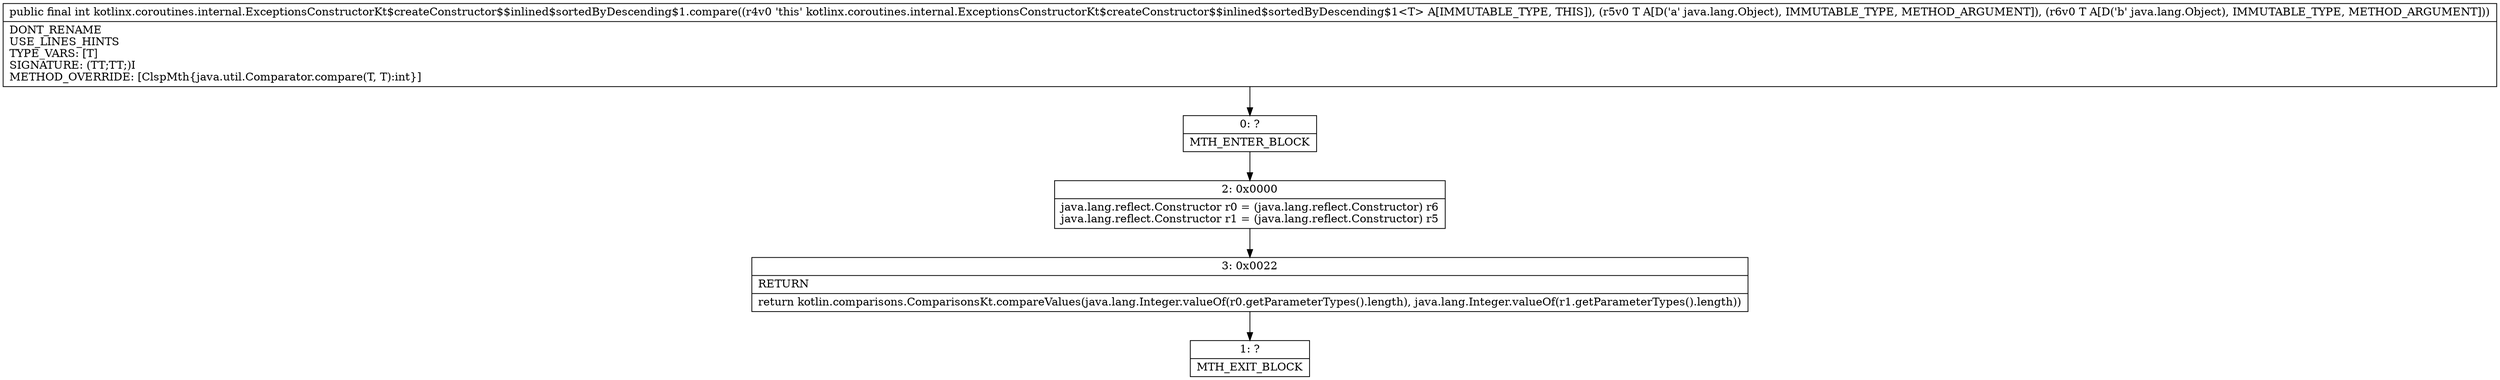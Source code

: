 digraph "CFG forkotlinx.coroutines.internal.ExceptionsConstructorKt$createConstructor$$inlined$sortedByDescending$1.compare(Ljava\/lang\/Object;Ljava\/lang\/Object;)I" {
Node_0 [shape=record,label="{0\:\ ?|MTH_ENTER_BLOCK\l}"];
Node_2 [shape=record,label="{2\:\ 0x0000|java.lang.reflect.Constructor r0 = (java.lang.reflect.Constructor) r6\ljava.lang.reflect.Constructor r1 = (java.lang.reflect.Constructor) r5\l}"];
Node_3 [shape=record,label="{3\:\ 0x0022|RETURN\l|return kotlin.comparisons.ComparisonsKt.compareValues(java.lang.Integer.valueOf(r0.getParameterTypes().length), java.lang.Integer.valueOf(r1.getParameterTypes().length))\l}"];
Node_1 [shape=record,label="{1\:\ ?|MTH_EXIT_BLOCK\l}"];
MethodNode[shape=record,label="{public final int kotlinx.coroutines.internal.ExceptionsConstructorKt$createConstructor$$inlined$sortedByDescending$1.compare((r4v0 'this' kotlinx.coroutines.internal.ExceptionsConstructorKt$createConstructor$$inlined$sortedByDescending$1\<T\> A[IMMUTABLE_TYPE, THIS]), (r5v0 T A[D('a' java.lang.Object), IMMUTABLE_TYPE, METHOD_ARGUMENT]), (r6v0 T A[D('b' java.lang.Object), IMMUTABLE_TYPE, METHOD_ARGUMENT]))  | DONT_RENAME\lUSE_LINES_HINTS\lTYPE_VARS: [T]\lSIGNATURE: (TT;TT;)I\lMETHOD_OVERRIDE: [ClspMth\{java.util.Comparator.compare(T, T):int\}]\l}"];
MethodNode -> Node_0;Node_0 -> Node_2;
Node_2 -> Node_3;
Node_3 -> Node_1;
}

